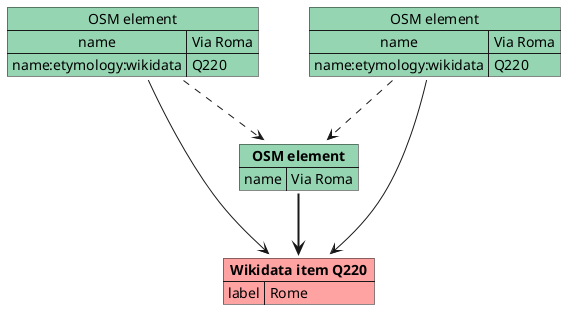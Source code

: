 @startuml propagation

map "OSM element" as osma #95d5b2 {
  name => Via Roma
  name:etymology:wikidata => Q220
}
map "**Wikidata item Q220**" as wikia #ffa2a2 {
  label => Rome
}

map "OSM element" as osmb #95d5b2 {
  name => Via Roma
  name:etymology:wikidata => Q220
}

map "**OSM element**" as osmc #95d5b2 {
  name => Via Roma
}

osma -> wikia
osmb -> wikia
osmc -[bold]-> wikia
osma ..> osmc
osmb ..> osmc

@enduml